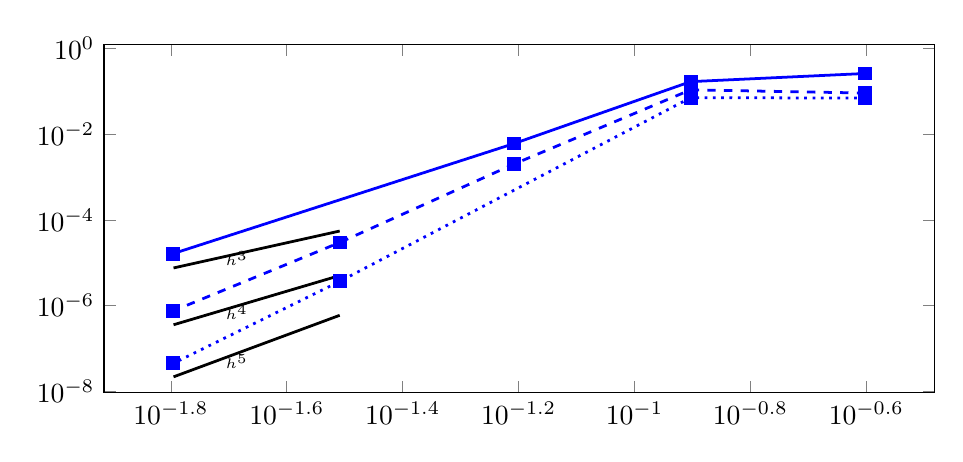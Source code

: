 \begin{tikzpicture}%
\begin{axis}[xmode=log,ymode=log,height=6cm,mark options={solid},width=1\textwidth]%
\addplot[mark=square*,color=blue,line width=1pt,solid] coordinates {%
(0.25,0.257)%
(0.125,0.166)%
(0.062,0.006)%
(0.031,0.0)%
(0.016,1.637e-05)%
};%
%
%
\addplot[domain={0.031:0.016},forget plot,yshift=-0.2cm,line width=1pt,draw=black,samples=100]{4.292*x^3}node[right, pos=0.75] {\tiny{$h^3$}};%
%
%
\addplot[mark=square*,color=blue,line width=1pt,dashed] coordinates {%
(0.25,0.09)%
(0.125,0.107)%
(0.062,0.002)%
(0.031,2.962e-05)%
(0.016,7.574e-07)%
};%
%
%
\addplot[domain={0.031:0.016},forget plot,yshift=-0.2cm,line width=1pt,draw=black,samples=100]{12.706*x^4}node[right, pos=0.75] {\tiny{$h^4$}};%
%
%
\addplot[mark=square*,color=blue,line width=1pt,dotted] coordinates {%
(0.25,0.069)%
(0.125,0.07)%
(0.062,0.0)%
(0.031,3.681e-06)%
(0.016,4.524e-08)%
};%
%
%
\addplot[domain={0.031:0.016},forget plot,yshift=-0.2cm,line width=1pt,draw=black,samples=100]{48.573*x^5}node[right, pos=0.75] {\tiny{$h^5$}};%
%
%
\end{axis}%
\end{tikzpicture}%

